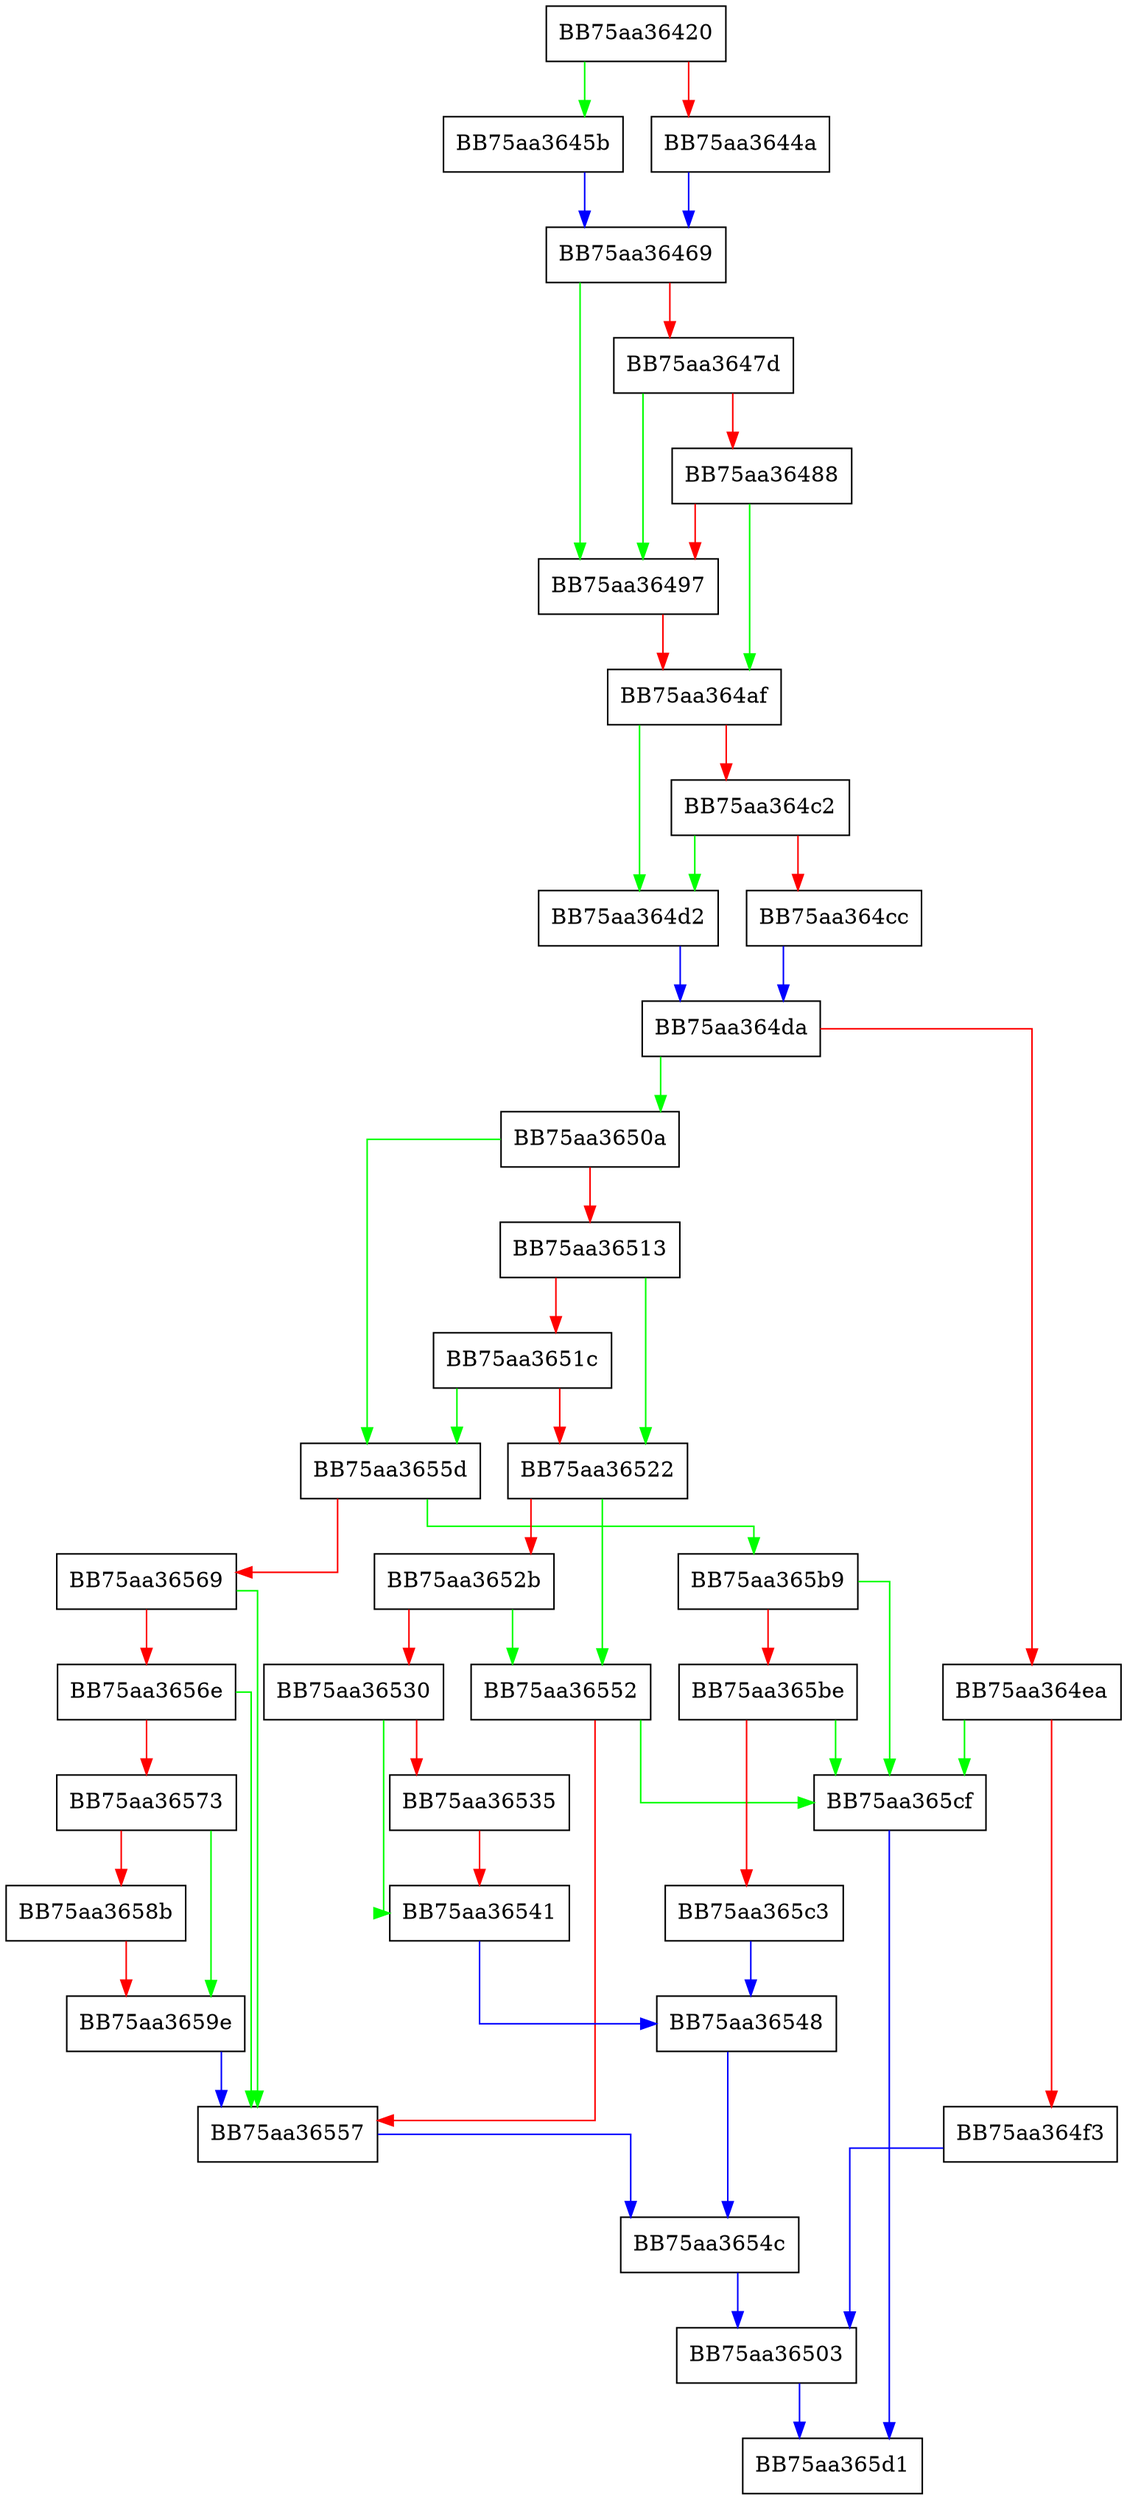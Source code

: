 digraph match_rep {
  node [shape="box"];
  graph [splines=ortho];
  BB75aa36420 -> BB75aa3645b [color="green"];
  BB75aa36420 -> BB75aa3644a [color="red"];
  BB75aa3644a -> BB75aa36469 [color="blue"];
  BB75aa3645b -> BB75aa36469 [color="blue"];
  BB75aa36469 -> BB75aa36497 [color="green"];
  BB75aa36469 -> BB75aa3647d [color="red"];
  BB75aa3647d -> BB75aa36497 [color="green"];
  BB75aa3647d -> BB75aa36488 [color="red"];
  BB75aa36488 -> BB75aa364af [color="green"];
  BB75aa36488 -> BB75aa36497 [color="red"];
  BB75aa36497 -> BB75aa364af [color="red"];
  BB75aa364af -> BB75aa364d2 [color="green"];
  BB75aa364af -> BB75aa364c2 [color="red"];
  BB75aa364c2 -> BB75aa364d2 [color="green"];
  BB75aa364c2 -> BB75aa364cc [color="red"];
  BB75aa364cc -> BB75aa364da [color="blue"];
  BB75aa364d2 -> BB75aa364da [color="blue"];
  BB75aa364da -> BB75aa3650a [color="green"];
  BB75aa364da -> BB75aa364ea [color="red"];
  BB75aa364ea -> BB75aa365cf [color="green"];
  BB75aa364ea -> BB75aa364f3 [color="red"];
  BB75aa364f3 -> BB75aa36503 [color="blue"];
  BB75aa36503 -> BB75aa365d1 [color="blue"];
  BB75aa3650a -> BB75aa3655d [color="green"];
  BB75aa3650a -> BB75aa36513 [color="red"];
  BB75aa36513 -> BB75aa36522 [color="green"];
  BB75aa36513 -> BB75aa3651c [color="red"];
  BB75aa3651c -> BB75aa3655d [color="green"];
  BB75aa3651c -> BB75aa36522 [color="red"];
  BB75aa36522 -> BB75aa36552 [color="green"];
  BB75aa36522 -> BB75aa3652b [color="red"];
  BB75aa3652b -> BB75aa36552 [color="green"];
  BB75aa3652b -> BB75aa36530 [color="red"];
  BB75aa36530 -> BB75aa36541 [color="green"];
  BB75aa36530 -> BB75aa36535 [color="red"];
  BB75aa36535 -> BB75aa36541 [color="red"];
  BB75aa36541 -> BB75aa36548 [color="blue"];
  BB75aa36548 -> BB75aa3654c [color="blue"];
  BB75aa3654c -> BB75aa36503 [color="blue"];
  BB75aa36552 -> BB75aa365cf [color="green"];
  BB75aa36552 -> BB75aa36557 [color="red"];
  BB75aa36557 -> BB75aa3654c [color="blue"];
  BB75aa3655d -> BB75aa365b9 [color="green"];
  BB75aa3655d -> BB75aa36569 [color="red"];
  BB75aa36569 -> BB75aa36557 [color="green"];
  BB75aa36569 -> BB75aa3656e [color="red"];
  BB75aa3656e -> BB75aa36557 [color="green"];
  BB75aa3656e -> BB75aa36573 [color="red"];
  BB75aa36573 -> BB75aa3659e [color="green"];
  BB75aa36573 -> BB75aa3658b [color="red"];
  BB75aa3658b -> BB75aa3659e [color="red"];
  BB75aa3659e -> BB75aa36557 [color="blue"];
  BB75aa365b9 -> BB75aa365cf [color="green"];
  BB75aa365b9 -> BB75aa365be [color="red"];
  BB75aa365be -> BB75aa365cf [color="green"];
  BB75aa365be -> BB75aa365c3 [color="red"];
  BB75aa365c3 -> BB75aa36548 [color="blue"];
  BB75aa365cf -> BB75aa365d1 [color="blue"];
}